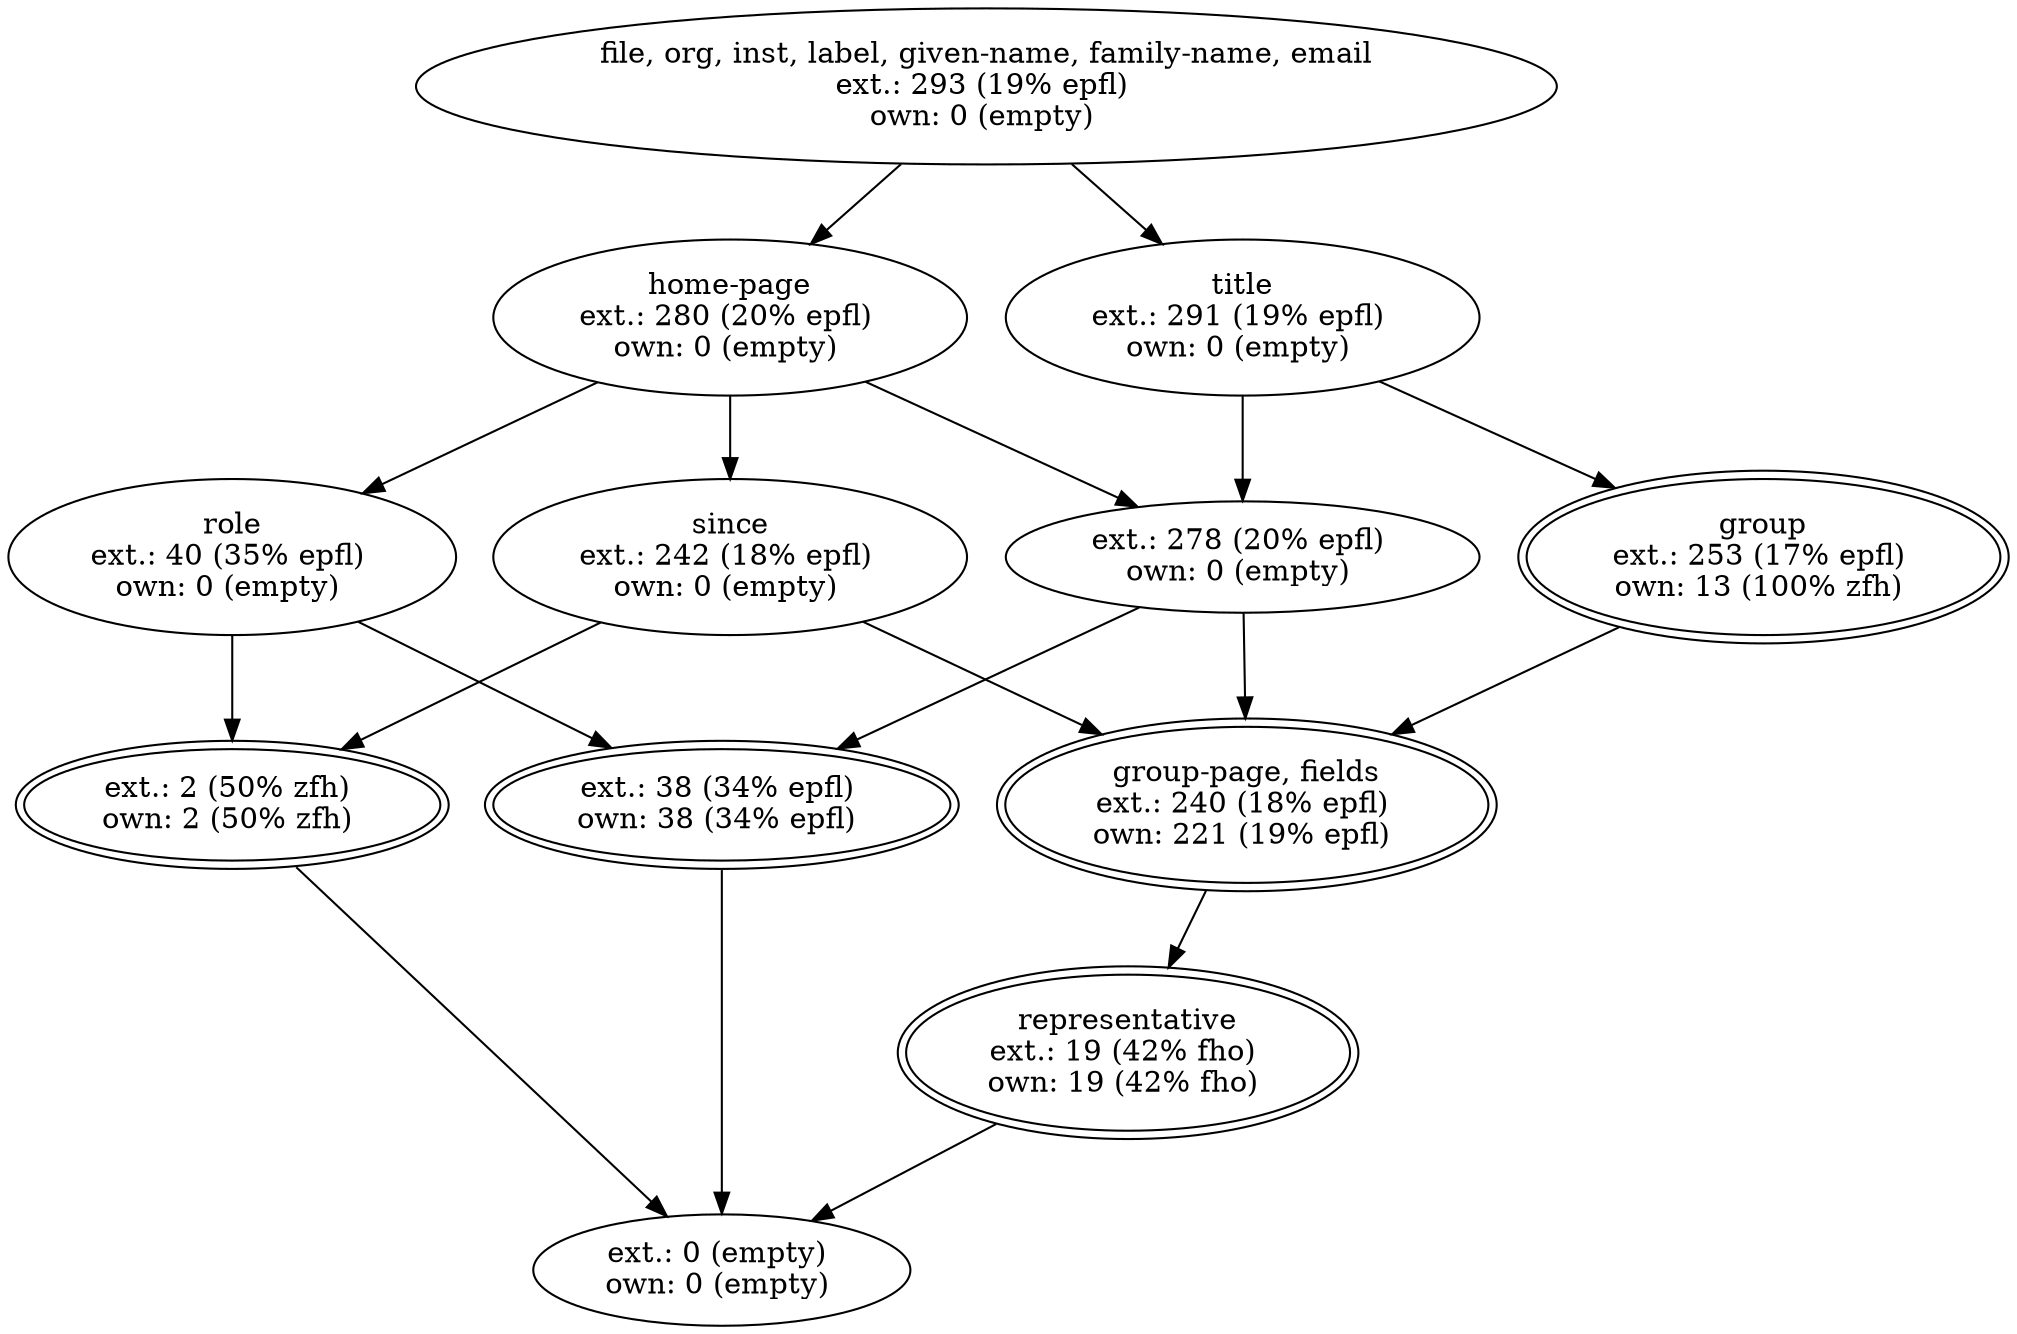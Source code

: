 digraph d{
1 [label="file, org, inst, label, given-name, family-name, email
ext.: 293 (19% epfl) 
own: 0 (empty) "]
2 [label="group-page, fields
ext.: 240 (18% epfl) 
own: 221 (19% epfl) ", peripheries = 2]
3 [label="ext.: 278 (20% epfl) 
own: 0 (empty) "]
4 [label="ext.: 38 (34% epfl) 
own: 38 (34% epfl) ", peripheries = 2]
5 [label="representative
ext.: 19 (42% fho) 
own: 19 (42% fho) ", peripheries = 2]
6 [label="since
ext.: 242 (18% epfl) 
own: 0 (empty) "]
7 [label="home-page
ext.: 280 (20% epfl) 
own: 0 (empty) "]
8 [label="role
ext.: 40 (35% epfl) 
own: 0 (empty) "]
9 [label="ext.: 2 (50% zfh) 
own: 2 (50% zfh) ", peripheries = 2]
10 [label="group
ext.: 253 (17% epfl) 
own: 13 (100% zfh) ", peripheries = 2]
11 [label="title
ext.: 291 (19% epfl) 
own: 0 (empty) "]
12 [label="ext.: 0 (empty) 
own: 0 (empty) "]
1->7;
1->11;
7->3;
7->6;
7->8;
11->3;
11->10;
3->4;
6->9;
8->4;
8->9;
2->5;
5->12;
3->2;
6->2;
10->2;
4->12;
9->12;
}